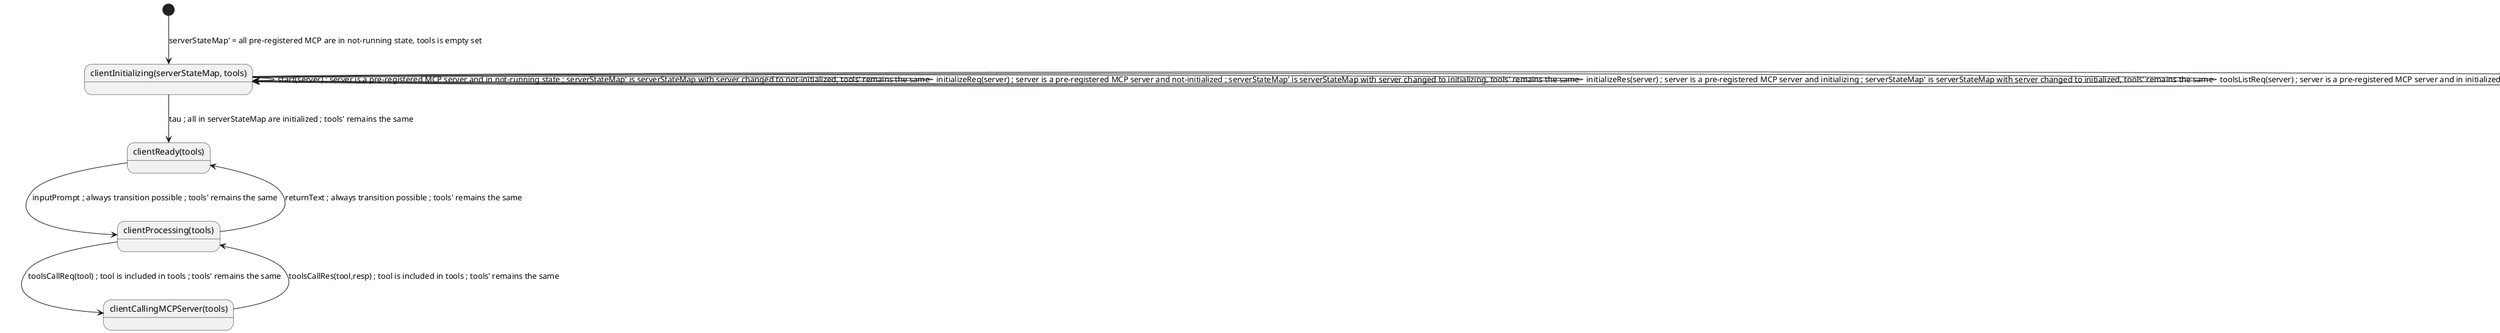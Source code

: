 @startuml

state "clientInitializing(serverStateMap, tools)" as c0
state "clientReady(tools)" as c1
state "clientProcessing(tools)" as c2
state "clientCallingMCPServer(tools)" as c3
[*] --> c0 : serverStateMap' = all pre-registered MCP are in not-running state, tools is empty set
c0 --> c1 : tau ; all in serverStateMap are initialized ; tools' remains the same
c0 --> c0 : start(server) ; server is a pre-registered MCP server and in not-running state ; serverStateMap' is serverStateMap with server changed to not-initialized, tools' remains the same
c0 --> c0 : initializeReq(server) ; server is a pre-registered MCP server and not-initialized ; serverStateMap' is serverStateMap with server changed to initializing, tools' remains the same
c0 --> c0 : initializeRes(server) ; server is a pre-registered MCP server and initializing ; serverStateMap' is serverStateMap with server changed to initialized, tools' remains the same
c0 --> c0 : toolsListReq(server) ; server is a pre-registered MCP server and in initialized state ; serverStateMap' is serverStateMap with server changed to waiting for tools list, tools' remains the same
c0 --> c0 : toolsListRes(server,ts) ; server is a pre-registered MCP server and in initialized state ; serverStateMap' is serverStateMap with server changed to tools list complete, tools' is tools with ts added
c1 --> c2 : inputPrompt ; always transition possible ; tools' remains the same
c2 --> c1 : returnText ; always transition possible ; tools' remains the same
c2 --> c3 : toolsCallReq(tool) ; tool is included in tools ; tools' remains the same
c3 --> c2 : toolsCallRes(tool,resp) ; tool is included in tools ; tools' remains the same
  
@enduml
